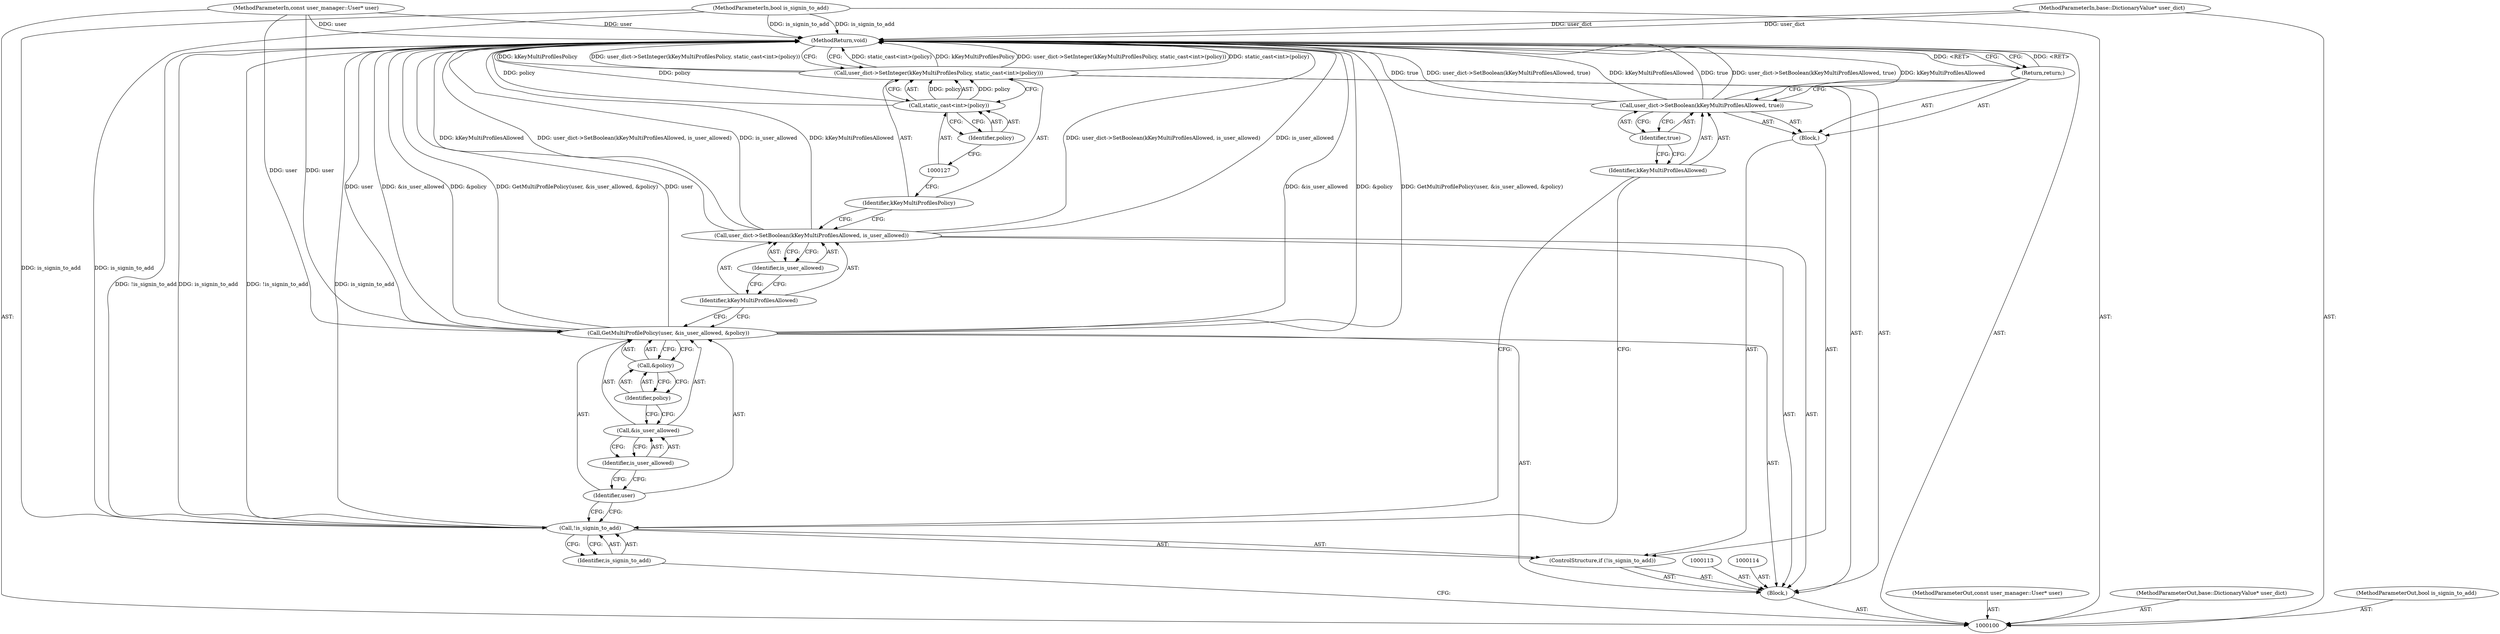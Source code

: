 digraph "0_Chrome_c66b1fc49870c514b1c1e8b53498153176d7ec2b_1" {
"1000129" [label="(MethodReturn,void)"];
"1000115" [label="(Call,GetMultiProfilePolicy(user, &is_user_allowed, &policy))"];
"1000116" [label="(Identifier,user)"];
"1000117" [label="(Call,&is_user_allowed)"];
"1000118" [label="(Identifier,is_user_allowed)"];
"1000119" [label="(Call,&policy)"];
"1000120" [label="(Identifier,policy)"];
"1000121" [label="(Call,user_dict->SetBoolean(kKeyMultiProfilesAllowed, is_user_allowed))"];
"1000122" [label="(Identifier,kKeyMultiProfilesAllowed)"];
"1000123" [label="(Identifier,is_user_allowed)"];
"1000124" [label="(Call,user_dict->SetInteger(kKeyMultiProfilesPolicy, static_cast<int>(policy)))"];
"1000125" [label="(Identifier,kKeyMultiProfilesPolicy)"];
"1000126" [label="(Call,static_cast<int>(policy))"];
"1000128" [label="(Identifier,policy)"];
"1000101" [label="(MethodParameterIn,const user_manager::User* user)"];
"1000166" [label="(MethodParameterOut,const user_manager::User* user)"];
"1000102" [label="(MethodParameterIn,base::DictionaryValue* user_dict)"];
"1000167" [label="(MethodParameterOut,base::DictionaryValue* user_dict)"];
"1000104" [label="(Block,)"];
"1000103" [label="(MethodParameterIn,bool is_signin_to_add)"];
"1000168" [label="(MethodParameterOut,bool is_signin_to_add)"];
"1000108" [label="(Block,)"];
"1000105" [label="(ControlStructure,if (!is_signin_to_add))"];
"1000106" [label="(Call,!is_signin_to_add)"];
"1000107" [label="(Identifier,is_signin_to_add)"];
"1000110" [label="(Identifier,kKeyMultiProfilesAllowed)"];
"1000109" [label="(Call,user_dict->SetBoolean(kKeyMultiProfilesAllowed, true))"];
"1000111" [label="(Identifier,true)"];
"1000112" [label="(Return,return;)"];
"1000129" -> "1000100"  [label="AST: "];
"1000129" -> "1000112"  [label="CFG: "];
"1000129" -> "1000124"  [label="CFG: "];
"1000112" -> "1000129"  [label="DDG: <RET>"];
"1000115" -> "1000129"  [label="DDG: &is_user_allowed"];
"1000115" -> "1000129"  [label="DDG: &policy"];
"1000115" -> "1000129"  [label="DDG: GetMultiProfilePolicy(user, &is_user_allowed, &policy)"];
"1000115" -> "1000129"  [label="DDG: user"];
"1000124" -> "1000129"  [label="DDG: static_cast<int>(policy)"];
"1000124" -> "1000129"  [label="DDG: kKeyMultiProfilesPolicy"];
"1000124" -> "1000129"  [label="DDG: user_dict->SetInteger(kKeyMultiProfilesPolicy, static_cast<int>(policy))"];
"1000106" -> "1000129"  [label="DDG: is_signin_to_add"];
"1000106" -> "1000129"  [label="DDG: !is_signin_to_add"];
"1000121" -> "1000129"  [label="DDG: is_user_allowed"];
"1000121" -> "1000129"  [label="DDG: kKeyMultiProfilesAllowed"];
"1000121" -> "1000129"  [label="DDG: user_dict->SetBoolean(kKeyMultiProfilesAllowed, is_user_allowed)"];
"1000103" -> "1000129"  [label="DDG: is_signin_to_add"];
"1000102" -> "1000129"  [label="DDG: user_dict"];
"1000126" -> "1000129"  [label="DDG: policy"];
"1000101" -> "1000129"  [label="DDG: user"];
"1000109" -> "1000129"  [label="DDG: kKeyMultiProfilesAllowed"];
"1000109" -> "1000129"  [label="DDG: true"];
"1000109" -> "1000129"  [label="DDG: user_dict->SetBoolean(kKeyMultiProfilesAllowed, true)"];
"1000115" -> "1000104"  [label="AST: "];
"1000115" -> "1000119"  [label="CFG: "];
"1000116" -> "1000115"  [label="AST: "];
"1000117" -> "1000115"  [label="AST: "];
"1000119" -> "1000115"  [label="AST: "];
"1000122" -> "1000115"  [label="CFG: "];
"1000115" -> "1000129"  [label="DDG: &is_user_allowed"];
"1000115" -> "1000129"  [label="DDG: &policy"];
"1000115" -> "1000129"  [label="DDG: GetMultiProfilePolicy(user, &is_user_allowed, &policy)"];
"1000115" -> "1000129"  [label="DDG: user"];
"1000101" -> "1000115"  [label="DDG: user"];
"1000116" -> "1000115"  [label="AST: "];
"1000116" -> "1000106"  [label="CFG: "];
"1000118" -> "1000116"  [label="CFG: "];
"1000117" -> "1000115"  [label="AST: "];
"1000117" -> "1000118"  [label="CFG: "];
"1000118" -> "1000117"  [label="AST: "];
"1000120" -> "1000117"  [label="CFG: "];
"1000118" -> "1000117"  [label="AST: "];
"1000118" -> "1000116"  [label="CFG: "];
"1000117" -> "1000118"  [label="CFG: "];
"1000119" -> "1000115"  [label="AST: "];
"1000119" -> "1000120"  [label="CFG: "];
"1000120" -> "1000119"  [label="AST: "];
"1000115" -> "1000119"  [label="CFG: "];
"1000120" -> "1000119"  [label="AST: "];
"1000120" -> "1000117"  [label="CFG: "];
"1000119" -> "1000120"  [label="CFG: "];
"1000121" -> "1000104"  [label="AST: "];
"1000121" -> "1000123"  [label="CFG: "];
"1000122" -> "1000121"  [label="AST: "];
"1000123" -> "1000121"  [label="AST: "];
"1000125" -> "1000121"  [label="CFG: "];
"1000121" -> "1000129"  [label="DDG: is_user_allowed"];
"1000121" -> "1000129"  [label="DDG: kKeyMultiProfilesAllowed"];
"1000121" -> "1000129"  [label="DDG: user_dict->SetBoolean(kKeyMultiProfilesAllowed, is_user_allowed)"];
"1000122" -> "1000121"  [label="AST: "];
"1000122" -> "1000115"  [label="CFG: "];
"1000123" -> "1000122"  [label="CFG: "];
"1000123" -> "1000121"  [label="AST: "];
"1000123" -> "1000122"  [label="CFG: "];
"1000121" -> "1000123"  [label="CFG: "];
"1000124" -> "1000104"  [label="AST: "];
"1000124" -> "1000126"  [label="CFG: "];
"1000125" -> "1000124"  [label="AST: "];
"1000126" -> "1000124"  [label="AST: "];
"1000129" -> "1000124"  [label="CFG: "];
"1000124" -> "1000129"  [label="DDG: static_cast<int>(policy)"];
"1000124" -> "1000129"  [label="DDG: kKeyMultiProfilesPolicy"];
"1000124" -> "1000129"  [label="DDG: user_dict->SetInteger(kKeyMultiProfilesPolicy, static_cast<int>(policy))"];
"1000126" -> "1000124"  [label="DDG: policy"];
"1000125" -> "1000124"  [label="AST: "];
"1000125" -> "1000121"  [label="CFG: "];
"1000127" -> "1000125"  [label="CFG: "];
"1000126" -> "1000124"  [label="AST: "];
"1000126" -> "1000128"  [label="CFG: "];
"1000127" -> "1000126"  [label="AST: "];
"1000128" -> "1000126"  [label="AST: "];
"1000124" -> "1000126"  [label="CFG: "];
"1000126" -> "1000129"  [label="DDG: policy"];
"1000126" -> "1000124"  [label="DDG: policy"];
"1000128" -> "1000126"  [label="AST: "];
"1000128" -> "1000127"  [label="CFG: "];
"1000126" -> "1000128"  [label="CFG: "];
"1000101" -> "1000100"  [label="AST: "];
"1000101" -> "1000129"  [label="DDG: user"];
"1000101" -> "1000115"  [label="DDG: user"];
"1000166" -> "1000100"  [label="AST: "];
"1000102" -> "1000100"  [label="AST: "];
"1000102" -> "1000129"  [label="DDG: user_dict"];
"1000167" -> "1000100"  [label="AST: "];
"1000104" -> "1000100"  [label="AST: "];
"1000105" -> "1000104"  [label="AST: "];
"1000113" -> "1000104"  [label="AST: "];
"1000114" -> "1000104"  [label="AST: "];
"1000115" -> "1000104"  [label="AST: "];
"1000121" -> "1000104"  [label="AST: "];
"1000124" -> "1000104"  [label="AST: "];
"1000103" -> "1000100"  [label="AST: "];
"1000103" -> "1000129"  [label="DDG: is_signin_to_add"];
"1000103" -> "1000106"  [label="DDG: is_signin_to_add"];
"1000168" -> "1000100"  [label="AST: "];
"1000108" -> "1000105"  [label="AST: "];
"1000109" -> "1000108"  [label="AST: "];
"1000112" -> "1000108"  [label="AST: "];
"1000105" -> "1000104"  [label="AST: "];
"1000106" -> "1000105"  [label="AST: "];
"1000108" -> "1000105"  [label="AST: "];
"1000106" -> "1000105"  [label="AST: "];
"1000106" -> "1000107"  [label="CFG: "];
"1000107" -> "1000106"  [label="AST: "];
"1000110" -> "1000106"  [label="CFG: "];
"1000116" -> "1000106"  [label="CFG: "];
"1000106" -> "1000129"  [label="DDG: is_signin_to_add"];
"1000106" -> "1000129"  [label="DDG: !is_signin_to_add"];
"1000103" -> "1000106"  [label="DDG: is_signin_to_add"];
"1000107" -> "1000106"  [label="AST: "];
"1000107" -> "1000100"  [label="CFG: "];
"1000106" -> "1000107"  [label="CFG: "];
"1000110" -> "1000109"  [label="AST: "];
"1000110" -> "1000106"  [label="CFG: "];
"1000111" -> "1000110"  [label="CFG: "];
"1000109" -> "1000108"  [label="AST: "];
"1000109" -> "1000111"  [label="CFG: "];
"1000110" -> "1000109"  [label="AST: "];
"1000111" -> "1000109"  [label="AST: "];
"1000112" -> "1000109"  [label="CFG: "];
"1000109" -> "1000129"  [label="DDG: kKeyMultiProfilesAllowed"];
"1000109" -> "1000129"  [label="DDG: true"];
"1000109" -> "1000129"  [label="DDG: user_dict->SetBoolean(kKeyMultiProfilesAllowed, true)"];
"1000111" -> "1000109"  [label="AST: "];
"1000111" -> "1000110"  [label="CFG: "];
"1000109" -> "1000111"  [label="CFG: "];
"1000112" -> "1000108"  [label="AST: "];
"1000112" -> "1000109"  [label="CFG: "];
"1000129" -> "1000112"  [label="CFG: "];
"1000112" -> "1000129"  [label="DDG: <RET>"];
}
